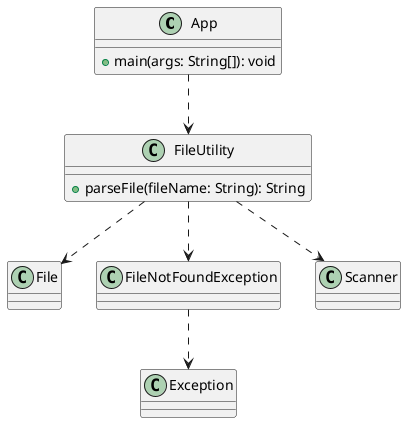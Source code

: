 @startuml
'https://plantuml.com/class-diagram

class App {
 +main(args: String[]): void
}

class FileUtility {
 +parseFile(fileName: String): String
}
class File
class FileNotFoundException
class Scanner

App ..>FileUtility
FileUtility ..> Scanner
FileUtility ..> FileNotFoundException
FileUtility ..> File
FileNotFoundException ..> Exception

@enduml